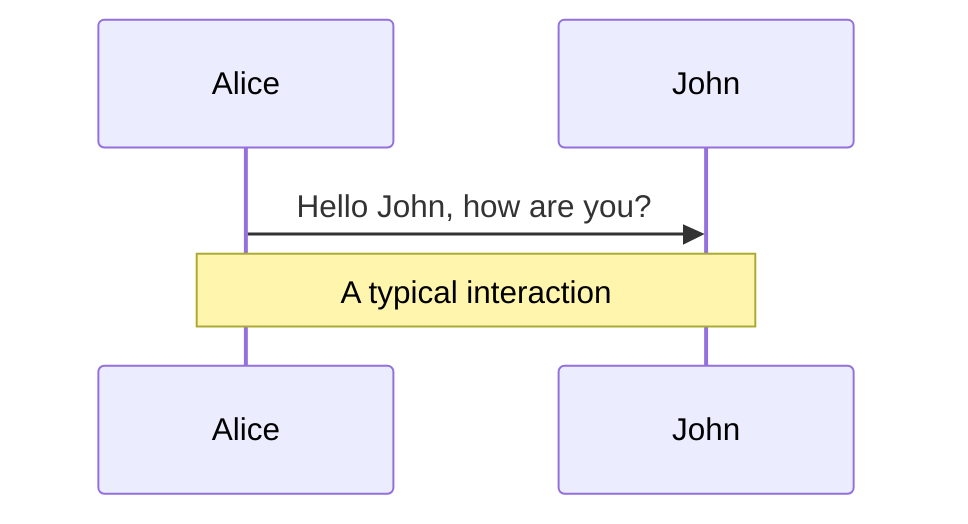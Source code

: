 sequenceDiagram

    Alice->>John: Hello John, how are you?

    Note over Alice,John: A typical interaction